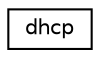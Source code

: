 digraph "Graphical Class Hierarchy"
{
 // LATEX_PDF_SIZE
  edge [fontname="Helvetica",fontsize="10",labelfontname="Helvetica",labelfontsize="10"];
  node [fontname="Helvetica",fontsize="10",shape=record];
  rankdir="LR";
  Node0 [label="dhcp",height=0.2,width=0.4,color="black", fillcolor="white", style="filled",URL="$structdhcp.html",tooltip=" "];
}
